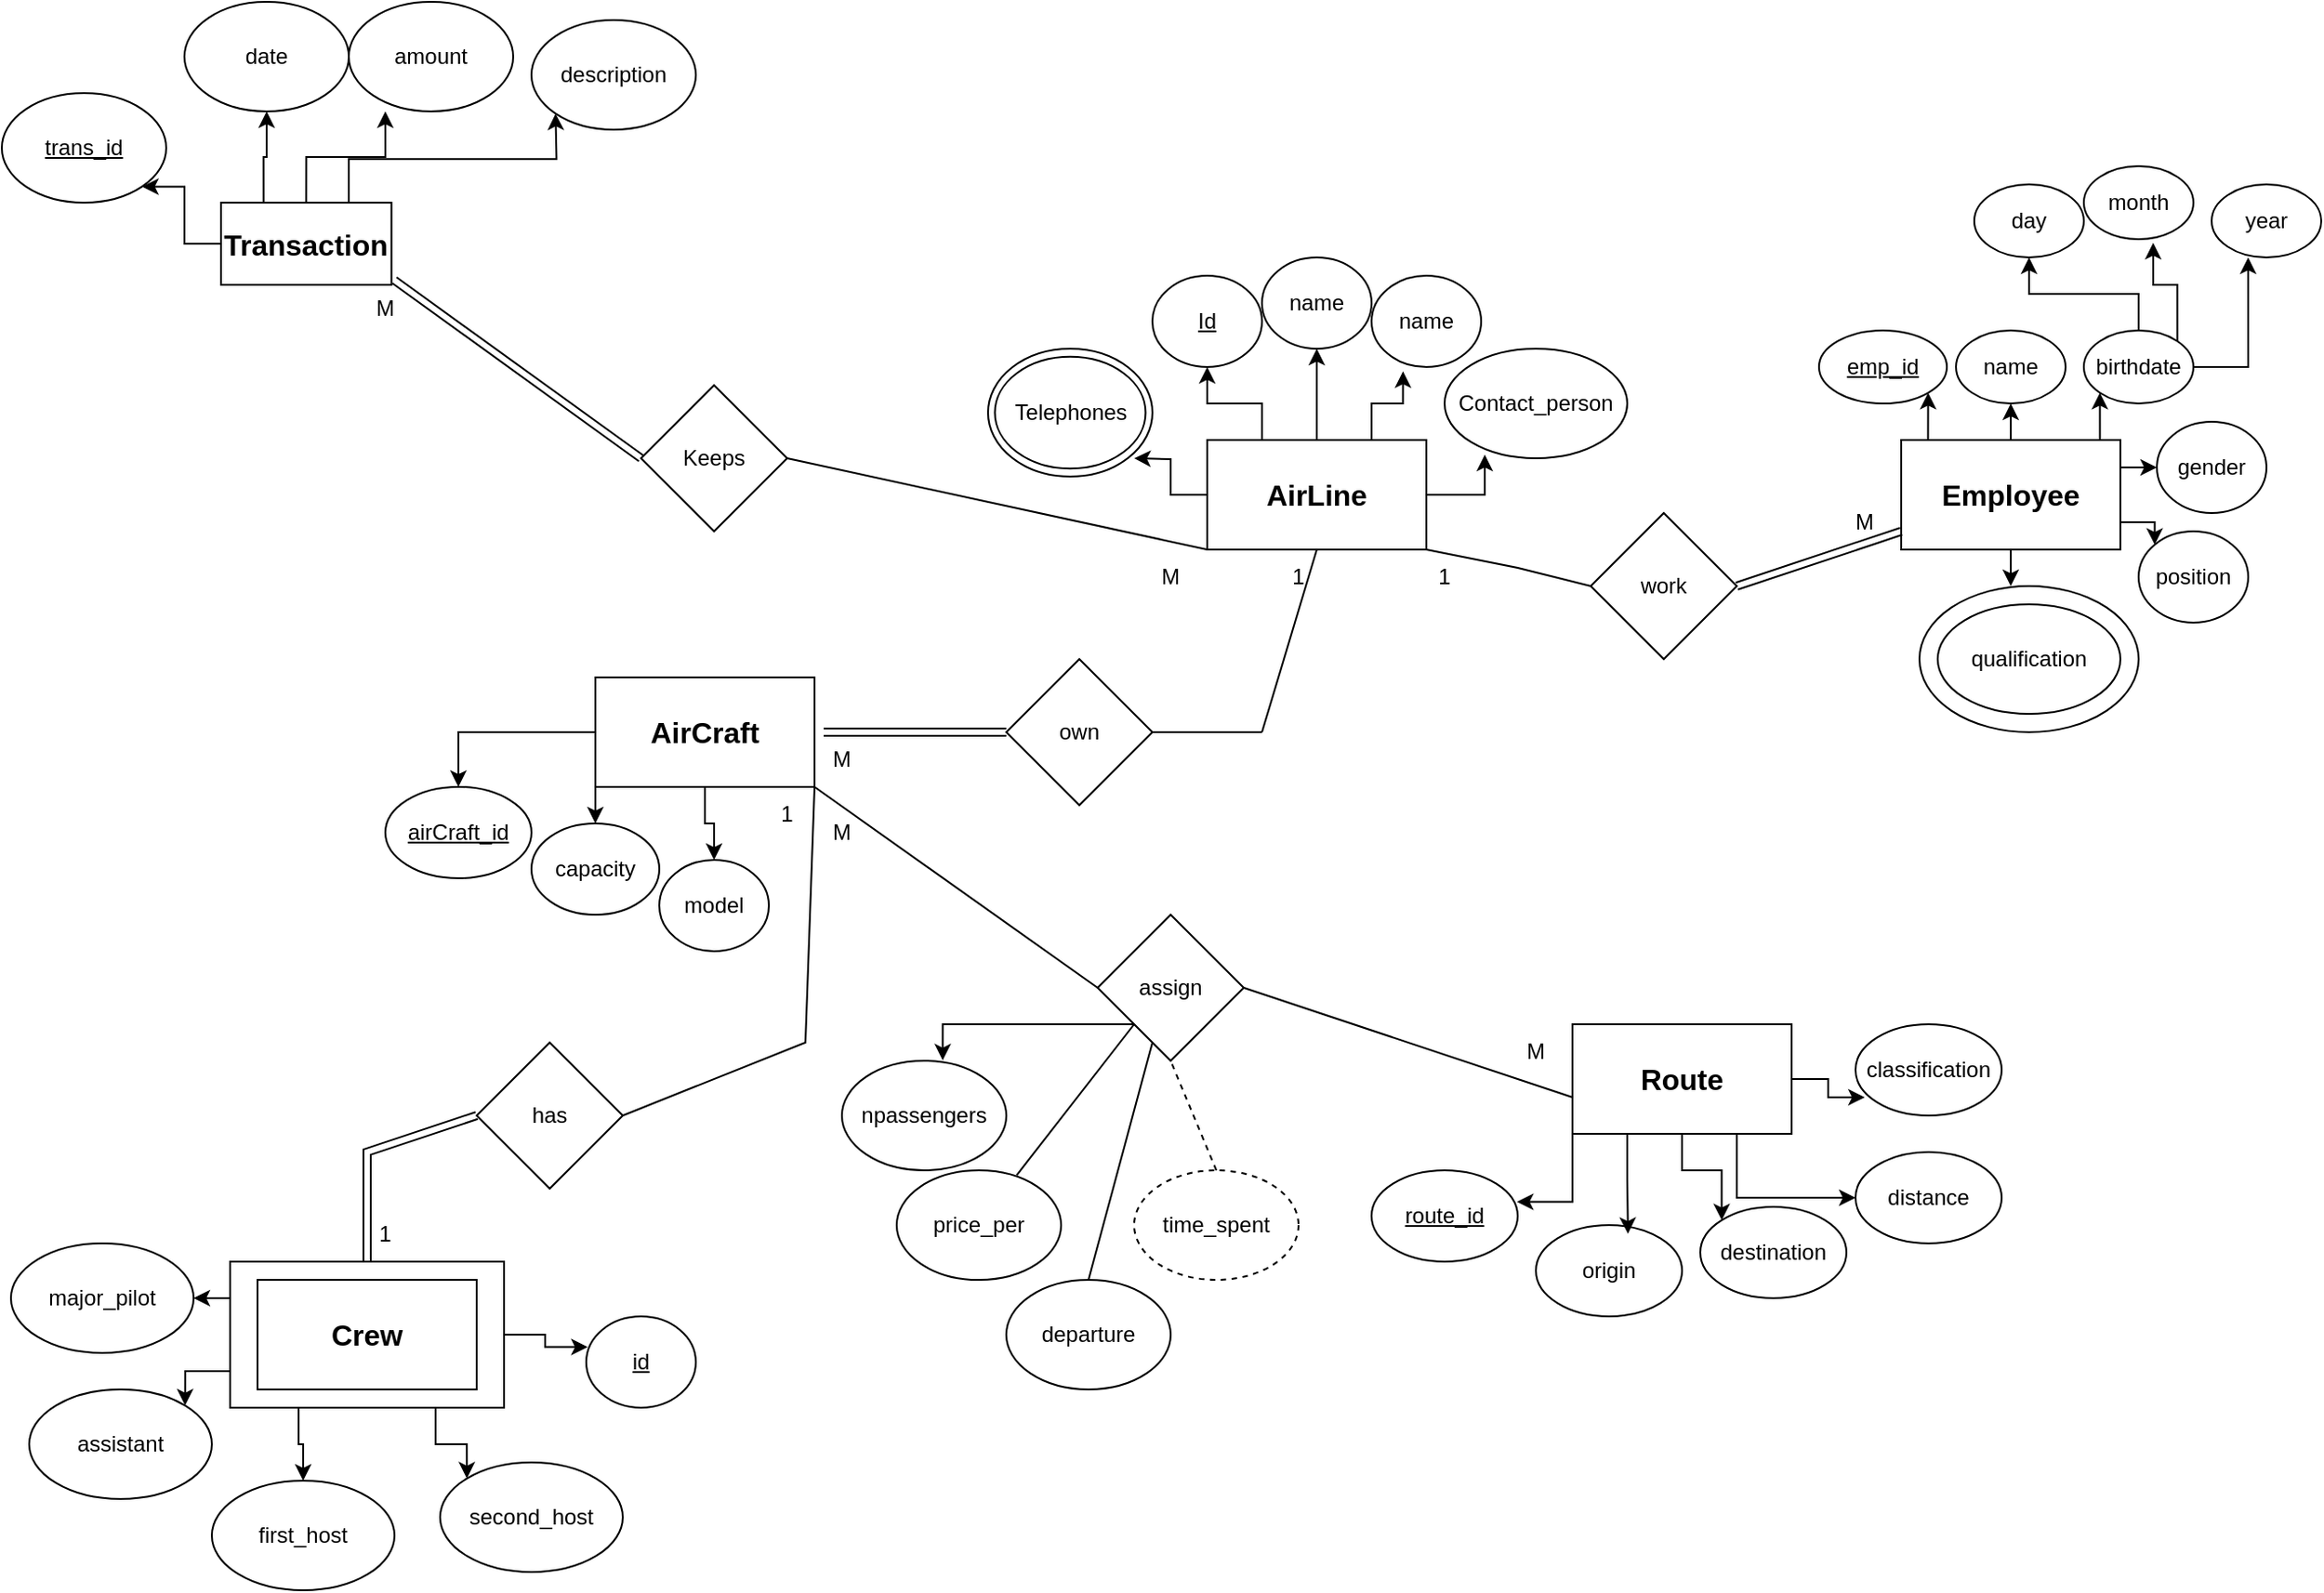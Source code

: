 <mxfile version="26.0.9">
  <diagram id="R2lEEEUBdFMjLlhIrx00" name="Page-1">
    <mxGraphModel dx="1900" dy="621" grid="1" gridSize="10" guides="1" tooltips="1" connect="1" arrows="1" fold="1" page="1" pageScale="1" pageWidth="850" pageHeight="1100" math="0" shadow="0" extFonts="Permanent Marker^https://fonts.googleapis.com/css?family=Permanent+Marker">
      <root>
        <mxCell id="0" />
        <mxCell id="1" parent="0" />
        <mxCell id="nuC29IWZX2QPdDqKEEJh-58" value="" style="group" parent="1" vertex="1" connectable="0">
          <mxGeometry x="-445" y="730" width="150" height="80" as="geometry" />
        </mxCell>
        <mxCell id="nuC29IWZX2QPdDqKEEJh-57" value="" style="rounded=0;whiteSpace=wrap;html=1;" parent="nuC29IWZX2QPdDqKEEJh-58" vertex="1">
          <mxGeometry width="150" height="80" as="geometry" />
        </mxCell>
        <mxCell id="nuC29IWZX2QPdDqKEEJh-56" value="&lt;b style=&quot;font-size: 16px;&quot;&gt;Crew&lt;/b&gt;" style="rounded=0;whiteSpace=wrap;html=1;" parent="nuC29IWZX2QPdDqKEEJh-58" vertex="1">
          <mxGeometry x="15" y="10" width="120" height="60" as="geometry" />
        </mxCell>
        <mxCell id="nuC29IWZX2QPdDqKEEJh-59" value="has" style="rhombus;whiteSpace=wrap;html=1;" parent="1" vertex="1">
          <mxGeometry x="-310" y="610" width="80" height="80" as="geometry" />
        </mxCell>
        <mxCell id="nuC29IWZX2QPdDqKEEJh-60" value="" style="endArrow=none;html=1;rounded=0;entryX=1;entryY=1;entryDx=0;entryDy=0;exitX=1;exitY=0.5;exitDx=0;exitDy=0;" parent="1" source="nuC29IWZX2QPdDqKEEJh-59" target="nuC29IWZX2QPdDqKEEJh-35" edge="1">
          <mxGeometry width="50" height="50" relative="1" as="geometry">
            <mxPoint x="-70" y="610" as="sourcePoint" />
            <mxPoint x="-20" y="560" as="targetPoint" />
            <Array as="points">
              <mxPoint x="-130" y="610" />
            </Array>
          </mxGeometry>
        </mxCell>
        <mxCell id="nuC29IWZX2QPdDqKEEJh-61" value="" style="endArrow=none;html=1;rounded=0;exitX=0.5;exitY=0;exitDx=0;exitDy=0;entryX=0;entryY=0.5;entryDx=0;entryDy=0;shape=link;" parent="1" source="nuC29IWZX2QPdDqKEEJh-57" target="nuC29IWZX2QPdDqKEEJh-59" edge="1">
          <mxGeometry width="50" height="50" relative="1" as="geometry">
            <mxPoint x="-120" y="740" as="sourcePoint" />
            <mxPoint x="-70" y="690" as="targetPoint" />
            <Array as="points">
              <mxPoint x="-370" y="670" />
            </Array>
          </mxGeometry>
        </mxCell>
        <mxCell id="nuC29IWZX2QPdDqKEEJh-62" value="major_pilot" style="ellipse;whiteSpace=wrap;html=1;" parent="1" vertex="1">
          <mxGeometry x="-565" y="720" width="100" height="60" as="geometry" />
        </mxCell>
        <mxCell id="nuC29IWZX2QPdDqKEEJh-63" value="assistant" style="ellipse;whiteSpace=wrap;html=1;" parent="1" vertex="1">
          <mxGeometry x="-555" y="800" width="100" height="60" as="geometry" />
        </mxCell>
        <mxCell id="nuC29IWZX2QPdDqKEEJh-64" value="first_host" style="ellipse;whiteSpace=wrap;html=1;" parent="1" vertex="1">
          <mxGeometry x="-455" y="850" width="100" height="60" as="geometry" />
        </mxCell>
        <mxCell id="nuC29IWZX2QPdDqKEEJh-65" value="second_host" style="ellipse;whiteSpace=wrap;html=1;" parent="1" vertex="1">
          <mxGeometry x="-330" y="840" width="100" height="60" as="geometry" />
        </mxCell>
        <mxCell id="nuC29IWZX2QPdDqKEEJh-71" value="" style="group" parent="1" vertex="1" connectable="0">
          <mxGeometry x="180" y="600" width="345" height="160" as="geometry" />
        </mxCell>
        <mxCell id="nuC29IWZX2QPdDqKEEJh-50" style="edgeStyle=orthogonalEdgeStyle;rounded=0;orthogonalLoop=1;jettySize=auto;html=1;exitX=0.5;exitY=1;exitDx=0;exitDy=0;entryX=0;entryY=0;entryDx=0;entryDy=0;" parent="nuC29IWZX2QPdDqKEEJh-71" source="nuC29IWZX2QPdDqKEEJh-42" target="nuC29IWZX2QPdDqKEEJh-45" edge="1">
          <mxGeometry relative="1" as="geometry" />
        </mxCell>
        <mxCell id="nuC29IWZX2QPdDqKEEJh-51" style="edgeStyle=orthogonalEdgeStyle;rounded=0;orthogonalLoop=1;jettySize=auto;html=1;exitX=0.75;exitY=1;exitDx=0;exitDy=0;entryX=0;entryY=0.5;entryDx=0;entryDy=0;" parent="nuC29IWZX2QPdDqKEEJh-71" source="nuC29IWZX2QPdDqKEEJh-42" target="nuC29IWZX2QPdDqKEEJh-46" edge="1">
          <mxGeometry relative="1" as="geometry" />
        </mxCell>
        <mxCell id="nuC29IWZX2QPdDqKEEJh-42" value="&lt;b style=&quot;font-size: 16px;&quot;&gt;Route&lt;/b&gt;" style="rounded=0;whiteSpace=wrap;html=1;" parent="nuC29IWZX2QPdDqKEEJh-71" vertex="1">
          <mxGeometry x="110" width="120" height="60" as="geometry" />
        </mxCell>
        <mxCell id="nuC29IWZX2QPdDqKEEJh-43" value="&lt;u&gt;route_id&lt;/u&gt;" style="ellipse;whiteSpace=wrap;html=1;" parent="nuC29IWZX2QPdDqKEEJh-71" vertex="1">
          <mxGeometry y="80" width="80" height="50" as="geometry" />
        </mxCell>
        <mxCell id="nuC29IWZX2QPdDqKEEJh-44" value="origin" style="ellipse;whiteSpace=wrap;html=1;" parent="nuC29IWZX2QPdDqKEEJh-71" vertex="1">
          <mxGeometry x="90" y="110" width="80" height="50" as="geometry" />
        </mxCell>
        <mxCell id="nuC29IWZX2QPdDqKEEJh-45" value="destination" style="ellipse;whiteSpace=wrap;html=1;" parent="nuC29IWZX2QPdDqKEEJh-71" vertex="1">
          <mxGeometry x="180" y="100" width="80" height="50" as="geometry" />
        </mxCell>
        <mxCell id="nuC29IWZX2QPdDqKEEJh-46" value="distance" style="ellipse;whiteSpace=wrap;html=1;" parent="nuC29IWZX2QPdDqKEEJh-71" vertex="1">
          <mxGeometry x="265" y="70" width="80" height="50" as="geometry" />
        </mxCell>
        <mxCell id="nuC29IWZX2QPdDqKEEJh-47" value="classification" style="ellipse;whiteSpace=wrap;html=1;" parent="nuC29IWZX2QPdDqKEEJh-71" vertex="1">
          <mxGeometry x="265" width="80" height="50" as="geometry" />
        </mxCell>
        <mxCell id="nuC29IWZX2QPdDqKEEJh-48" style="edgeStyle=orthogonalEdgeStyle;rounded=0;orthogonalLoop=1;jettySize=auto;html=1;exitX=0;exitY=1;exitDx=0;exitDy=0;entryX=0.995;entryY=0.344;entryDx=0;entryDy=0;entryPerimeter=0;" parent="nuC29IWZX2QPdDqKEEJh-71" source="nuC29IWZX2QPdDqKEEJh-42" target="nuC29IWZX2QPdDqKEEJh-43" edge="1">
          <mxGeometry relative="1" as="geometry" />
        </mxCell>
        <mxCell id="nuC29IWZX2QPdDqKEEJh-49" style="edgeStyle=orthogonalEdgeStyle;rounded=0;orthogonalLoop=1;jettySize=auto;html=1;exitX=0.25;exitY=1;exitDx=0;exitDy=0;entryX=0.63;entryY=0.096;entryDx=0;entryDy=0;entryPerimeter=0;" parent="nuC29IWZX2QPdDqKEEJh-71" source="nuC29IWZX2QPdDqKEEJh-42" target="nuC29IWZX2QPdDqKEEJh-44" edge="1">
          <mxGeometry relative="1" as="geometry" />
        </mxCell>
        <mxCell id="nuC29IWZX2QPdDqKEEJh-52" style="edgeStyle=orthogonalEdgeStyle;rounded=0;orthogonalLoop=1;jettySize=auto;html=1;exitX=1;exitY=0.5;exitDx=0;exitDy=0;entryX=0.063;entryY=0.8;entryDx=0;entryDy=0;entryPerimeter=0;" parent="nuC29IWZX2QPdDqKEEJh-71" source="nuC29IWZX2QPdDqKEEJh-42" target="nuC29IWZX2QPdDqKEEJh-47" edge="1">
          <mxGeometry relative="1" as="geometry" />
        </mxCell>
        <mxCell id="nuC29IWZX2QPdDqKEEJh-104" value="M" style="text;html=1;align=center;verticalAlign=middle;whiteSpace=wrap;rounded=0;" parent="nuC29IWZX2QPdDqKEEJh-71" vertex="1">
          <mxGeometry x="60" width="60" height="30" as="geometry" />
        </mxCell>
        <mxCell id="nuC29IWZX2QPdDqKEEJh-72" value="" style="group" parent="1" vertex="1" connectable="0">
          <mxGeometry x="-360" y="410" width="250" height="150" as="geometry" />
        </mxCell>
        <mxCell id="nuC29IWZX2QPdDqKEEJh-39" style="edgeStyle=orthogonalEdgeStyle;rounded=0;orthogonalLoop=1;jettySize=auto;html=1;exitX=0;exitY=0.5;exitDx=0;exitDy=0;entryX=0.5;entryY=0;entryDx=0;entryDy=0;" parent="nuC29IWZX2QPdDqKEEJh-72" source="nuC29IWZX2QPdDqKEEJh-35" target="nuC29IWZX2QPdDqKEEJh-36" edge="1">
          <mxGeometry relative="1" as="geometry" />
        </mxCell>
        <mxCell id="nuC29IWZX2QPdDqKEEJh-40" style="edgeStyle=orthogonalEdgeStyle;rounded=0;orthogonalLoop=1;jettySize=auto;html=1;exitX=0;exitY=1;exitDx=0;exitDy=0;entryX=0.5;entryY=0;entryDx=0;entryDy=0;" parent="nuC29IWZX2QPdDqKEEJh-72" source="nuC29IWZX2QPdDqKEEJh-35" target="nuC29IWZX2QPdDqKEEJh-37" edge="1">
          <mxGeometry relative="1" as="geometry" />
        </mxCell>
        <mxCell id="nuC29IWZX2QPdDqKEEJh-41" style="edgeStyle=orthogonalEdgeStyle;rounded=0;orthogonalLoop=1;jettySize=auto;html=1;exitX=0.5;exitY=1;exitDx=0;exitDy=0;" parent="nuC29IWZX2QPdDqKEEJh-72" source="nuC29IWZX2QPdDqKEEJh-35" target="nuC29IWZX2QPdDqKEEJh-38" edge="1">
          <mxGeometry relative="1" as="geometry" />
        </mxCell>
        <mxCell id="nuC29IWZX2QPdDqKEEJh-35" value="&lt;b style=&quot;font-size: 16px;&quot;&gt;AirCraft&lt;/b&gt;" style="rounded=0;whiteSpace=wrap;html=1;" parent="nuC29IWZX2QPdDqKEEJh-72" vertex="1">
          <mxGeometry x="115" width="120" height="60" as="geometry" />
        </mxCell>
        <mxCell id="nuC29IWZX2QPdDqKEEJh-36" value="&lt;u&gt;airCraft_id&lt;/u&gt;" style="ellipse;whiteSpace=wrap;html=1;" parent="nuC29IWZX2QPdDqKEEJh-72" vertex="1">
          <mxGeometry y="60" width="80" height="50" as="geometry" />
        </mxCell>
        <mxCell id="nuC29IWZX2QPdDqKEEJh-37" value="capacity" style="ellipse;whiteSpace=wrap;html=1;" parent="nuC29IWZX2QPdDqKEEJh-72" vertex="1">
          <mxGeometry x="80" y="80" width="70" height="50" as="geometry" />
        </mxCell>
        <mxCell id="nuC29IWZX2QPdDqKEEJh-38" value="model" style="ellipse;whiteSpace=wrap;html=1;" parent="nuC29IWZX2QPdDqKEEJh-72" vertex="1">
          <mxGeometry x="150" y="100" width="60" height="50" as="geometry" />
        </mxCell>
        <mxCell id="nuC29IWZX2QPdDqKEEJh-122" value="1" style="text;html=1;align=center;verticalAlign=middle;whiteSpace=wrap;rounded=0;" parent="nuC29IWZX2QPdDqKEEJh-72" vertex="1">
          <mxGeometry x="190" y="60" width="60" height="30" as="geometry" />
        </mxCell>
        <mxCell id="nuC29IWZX2QPdDqKEEJh-73" value="" style="group" parent="1" vertex="1" connectable="0">
          <mxGeometry x="-30" y="180" width="350" height="160" as="geometry" />
        </mxCell>
        <mxCell id="nuC29IWZX2QPdDqKEEJh-5" style="edgeStyle=orthogonalEdgeStyle;rounded=0;orthogonalLoop=1;jettySize=auto;html=1;exitX=0.25;exitY=0;exitDx=0;exitDy=0;entryX=0.5;entryY=1;entryDx=0;entryDy=0;" parent="nuC29IWZX2QPdDqKEEJh-73" source="nuC29IWZX2QPdDqKEEJh-1" target="nuC29IWZX2QPdDqKEEJh-2" edge="1">
          <mxGeometry relative="1" as="geometry" />
        </mxCell>
        <mxCell id="nuC29IWZX2QPdDqKEEJh-6" style="edgeStyle=orthogonalEdgeStyle;rounded=0;orthogonalLoop=1;jettySize=auto;html=1;exitX=0.5;exitY=0;exitDx=0;exitDy=0;entryX=0.5;entryY=1;entryDx=0;entryDy=0;" parent="nuC29IWZX2QPdDqKEEJh-73" source="nuC29IWZX2QPdDqKEEJh-1" target="nuC29IWZX2QPdDqKEEJh-3" edge="1">
          <mxGeometry relative="1" as="geometry" />
        </mxCell>
        <mxCell id="nuC29IWZX2QPdDqKEEJh-15" style="edgeStyle=orthogonalEdgeStyle;rounded=0;orthogonalLoop=1;jettySize=auto;html=1;exitX=0;exitY=0.5;exitDx=0;exitDy=0;" parent="nuC29IWZX2QPdDqKEEJh-73" source="nuC29IWZX2QPdDqKEEJh-1" edge="1">
          <mxGeometry relative="1" as="geometry">
            <mxPoint x="80" y="110" as="targetPoint" />
          </mxGeometry>
        </mxCell>
        <mxCell id="nuC29IWZX2QPdDqKEEJh-1" value="&lt;font style=&quot;font-size: 16px;&quot;&gt;&lt;b&gt;AirLine&lt;/b&gt;&lt;/font&gt;" style="rounded=0;whiteSpace=wrap;html=1;" parent="nuC29IWZX2QPdDqKEEJh-73" vertex="1">
          <mxGeometry x="120" y="100" width="120" height="60" as="geometry" />
        </mxCell>
        <mxCell id="nuC29IWZX2QPdDqKEEJh-2" value="&lt;u&gt;Id&lt;/u&gt;" style="ellipse;whiteSpace=wrap;html=1;" parent="nuC29IWZX2QPdDqKEEJh-73" vertex="1">
          <mxGeometry x="90" y="10" width="60" height="50" as="geometry" />
        </mxCell>
        <mxCell id="nuC29IWZX2QPdDqKEEJh-3" value="name" style="ellipse;whiteSpace=wrap;html=1;" parent="nuC29IWZX2QPdDqKEEJh-73" vertex="1">
          <mxGeometry x="150" width="60" height="50" as="geometry" />
        </mxCell>
        <mxCell id="nuC29IWZX2QPdDqKEEJh-4" value="name" style="ellipse;whiteSpace=wrap;html=1;" parent="nuC29IWZX2QPdDqKEEJh-73" vertex="1">
          <mxGeometry x="210" y="10" width="60" height="50" as="geometry" />
        </mxCell>
        <mxCell id="nuC29IWZX2QPdDqKEEJh-7" style="edgeStyle=orthogonalEdgeStyle;rounded=0;orthogonalLoop=1;jettySize=auto;html=1;exitX=0.75;exitY=0;exitDx=0;exitDy=0;entryX=0.287;entryY=1.048;entryDx=0;entryDy=0;entryPerimeter=0;" parent="nuC29IWZX2QPdDqKEEJh-73" source="nuC29IWZX2QPdDqKEEJh-1" target="nuC29IWZX2QPdDqKEEJh-4" edge="1">
          <mxGeometry relative="1" as="geometry" />
        </mxCell>
        <mxCell id="nuC29IWZX2QPdDqKEEJh-10" value="Contact_person" style="ellipse;whiteSpace=wrap;html=1;" parent="nuC29IWZX2QPdDqKEEJh-73" vertex="1">
          <mxGeometry x="250" y="50" width="100" height="60" as="geometry" />
        </mxCell>
        <mxCell id="nuC29IWZX2QPdDqKEEJh-11" style="edgeStyle=orthogonalEdgeStyle;rounded=0;orthogonalLoop=1;jettySize=auto;html=1;exitX=1;exitY=0.5;exitDx=0;exitDy=0;entryX=0.22;entryY=0.967;entryDx=0;entryDy=0;entryPerimeter=0;" parent="nuC29IWZX2QPdDqKEEJh-73" source="nuC29IWZX2QPdDqKEEJh-1" target="nuC29IWZX2QPdDqKEEJh-10" edge="1">
          <mxGeometry relative="1" as="geometry" />
        </mxCell>
        <mxCell id="nuC29IWZX2QPdDqKEEJh-14" value="" style="group" parent="nuC29IWZX2QPdDqKEEJh-73" vertex="1" connectable="0">
          <mxGeometry y="50" width="90" height="70" as="geometry" />
        </mxCell>
        <mxCell id="nuC29IWZX2QPdDqKEEJh-12" value="" style="ellipse;whiteSpace=wrap;html=1;" parent="nuC29IWZX2QPdDqKEEJh-14" vertex="1">
          <mxGeometry width="90" height="70" as="geometry" />
        </mxCell>
        <mxCell id="nuC29IWZX2QPdDqKEEJh-13" value="Telephones" style="ellipse;whiteSpace=wrap;html=1;" parent="nuC29IWZX2QPdDqKEEJh-14" vertex="1">
          <mxGeometry x="3.75" y="4.375" width="82.5" height="61.25" as="geometry" />
        </mxCell>
        <mxCell id="nuC29IWZX2QPdDqKEEJh-74" value="" style="group" parent="1" vertex="1" connectable="0">
          <mxGeometry x="425" y="130" width="275" height="310" as="geometry" />
        </mxCell>
        <mxCell id="nuC29IWZX2QPdDqKEEJh-28" style="edgeStyle=orthogonalEdgeStyle;rounded=0;orthogonalLoop=1;jettySize=auto;html=1;exitX=1;exitY=0.25;exitDx=0;exitDy=0;entryX=0;entryY=0.5;entryDx=0;entryDy=0;" parent="nuC29IWZX2QPdDqKEEJh-74" source="nuC29IWZX2QPdDqKEEJh-9" target="nuC29IWZX2QPdDqKEEJh-25" edge="1">
          <mxGeometry relative="1" as="geometry" />
        </mxCell>
        <mxCell id="nuC29IWZX2QPdDqKEEJh-29" style="edgeStyle=orthogonalEdgeStyle;rounded=0;orthogonalLoop=1;jettySize=auto;html=1;exitX=0.75;exitY=0;exitDx=0;exitDy=0;entryX=0;entryY=1;entryDx=0;entryDy=0;" parent="nuC29IWZX2QPdDqKEEJh-74" source="nuC29IWZX2QPdDqKEEJh-9" target="nuC29IWZX2QPdDqKEEJh-18" edge="1">
          <mxGeometry relative="1" as="geometry" />
        </mxCell>
        <mxCell id="nuC29IWZX2QPdDqKEEJh-30" style="edgeStyle=orthogonalEdgeStyle;rounded=0;orthogonalLoop=1;jettySize=auto;html=1;exitX=0.5;exitY=0;exitDx=0;exitDy=0;entryX=0.5;entryY=1;entryDx=0;entryDy=0;" parent="nuC29IWZX2QPdDqKEEJh-74" source="nuC29IWZX2QPdDqKEEJh-9" target="nuC29IWZX2QPdDqKEEJh-17" edge="1">
          <mxGeometry relative="1" as="geometry" />
        </mxCell>
        <mxCell id="nuC29IWZX2QPdDqKEEJh-31" style="edgeStyle=orthogonalEdgeStyle;rounded=0;orthogonalLoop=1;jettySize=auto;html=1;exitX=0.25;exitY=0;exitDx=0;exitDy=0;entryX=1;entryY=1;entryDx=0;entryDy=0;" parent="nuC29IWZX2QPdDqKEEJh-74" source="nuC29IWZX2QPdDqKEEJh-9" target="nuC29IWZX2QPdDqKEEJh-16" edge="1">
          <mxGeometry relative="1" as="geometry" />
        </mxCell>
        <mxCell id="nuC29IWZX2QPdDqKEEJh-33" style="edgeStyle=orthogonalEdgeStyle;rounded=0;orthogonalLoop=1;jettySize=auto;html=1;exitX=1;exitY=0.75;exitDx=0;exitDy=0;entryX=0;entryY=0;entryDx=0;entryDy=0;" parent="nuC29IWZX2QPdDqKEEJh-74" source="nuC29IWZX2QPdDqKEEJh-9" target="nuC29IWZX2QPdDqKEEJh-26" edge="1">
          <mxGeometry relative="1" as="geometry" />
        </mxCell>
        <mxCell id="nuC29IWZX2QPdDqKEEJh-55" style="edgeStyle=orthogonalEdgeStyle;rounded=0;orthogonalLoop=1;jettySize=auto;html=1;exitX=0.5;exitY=1;exitDx=0;exitDy=0;" parent="nuC29IWZX2QPdDqKEEJh-74" source="nuC29IWZX2QPdDqKEEJh-9" edge="1">
          <mxGeometry relative="1" as="geometry">
            <mxPoint x="105" y="230" as="targetPoint" />
          </mxGeometry>
        </mxCell>
        <mxCell id="nuC29IWZX2QPdDqKEEJh-9" value="&lt;b style=&quot;font-size: 16px;&quot;&gt;Employee&lt;/b&gt;" style="rounded=0;whiteSpace=wrap;html=1;" parent="nuC29IWZX2QPdDqKEEJh-74" vertex="1">
          <mxGeometry x="45" y="150" width="120" height="60" as="geometry" />
        </mxCell>
        <mxCell id="nuC29IWZX2QPdDqKEEJh-16" value="&lt;u&gt;emp_id&lt;/u&gt;" style="ellipse;whiteSpace=wrap;html=1;" parent="nuC29IWZX2QPdDqKEEJh-74" vertex="1">
          <mxGeometry y="90" width="70" height="40" as="geometry" />
        </mxCell>
        <mxCell id="nuC29IWZX2QPdDqKEEJh-17" value="name" style="ellipse;whiteSpace=wrap;html=1;" parent="nuC29IWZX2QPdDqKEEJh-74" vertex="1">
          <mxGeometry x="75" y="90" width="60" height="40" as="geometry" />
        </mxCell>
        <mxCell id="nuC29IWZX2QPdDqKEEJh-22" style="edgeStyle=orthogonalEdgeStyle;rounded=0;orthogonalLoop=1;jettySize=auto;html=1;exitX=0.5;exitY=0;exitDx=0;exitDy=0;" parent="nuC29IWZX2QPdDqKEEJh-74" source="nuC29IWZX2QPdDqKEEJh-18" target="nuC29IWZX2QPdDqKEEJh-19" edge="1">
          <mxGeometry relative="1" as="geometry" />
        </mxCell>
        <mxCell id="nuC29IWZX2QPdDqKEEJh-18" value="birthdate" style="ellipse;whiteSpace=wrap;html=1;" parent="nuC29IWZX2QPdDqKEEJh-74" vertex="1">
          <mxGeometry x="145" y="90" width="60" height="40" as="geometry" />
        </mxCell>
        <mxCell id="nuC29IWZX2QPdDqKEEJh-19" value="day" style="ellipse;whiteSpace=wrap;html=1;" parent="nuC29IWZX2QPdDqKEEJh-74" vertex="1">
          <mxGeometry x="85" y="10" width="60" height="40" as="geometry" />
        </mxCell>
        <mxCell id="nuC29IWZX2QPdDqKEEJh-20" value="month" style="ellipse;whiteSpace=wrap;html=1;" parent="nuC29IWZX2QPdDqKEEJh-74" vertex="1">
          <mxGeometry x="145" width="60" height="40" as="geometry" />
        </mxCell>
        <mxCell id="nuC29IWZX2QPdDqKEEJh-21" value="year" style="ellipse;whiteSpace=wrap;html=1;" parent="nuC29IWZX2QPdDqKEEJh-74" vertex="1">
          <mxGeometry x="215" y="10" width="60" height="40" as="geometry" />
        </mxCell>
        <mxCell id="nuC29IWZX2QPdDqKEEJh-23" style="edgeStyle=orthogonalEdgeStyle;rounded=0;orthogonalLoop=1;jettySize=auto;html=1;exitX=1;exitY=0;exitDx=0;exitDy=0;entryX=0.633;entryY=1.05;entryDx=0;entryDy=0;entryPerimeter=0;" parent="nuC29IWZX2QPdDqKEEJh-74" source="nuC29IWZX2QPdDqKEEJh-18" target="nuC29IWZX2QPdDqKEEJh-20" edge="1">
          <mxGeometry relative="1" as="geometry" />
        </mxCell>
        <mxCell id="nuC29IWZX2QPdDqKEEJh-24" style="edgeStyle=orthogonalEdgeStyle;rounded=0;orthogonalLoop=1;jettySize=auto;html=1;exitX=1;exitY=0.5;exitDx=0;exitDy=0;entryX=0.333;entryY=1;entryDx=0;entryDy=0;entryPerimeter=0;" parent="nuC29IWZX2QPdDqKEEJh-74" source="nuC29IWZX2QPdDqKEEJh-18" target="nuC29IWZX2QPdDqKEEJh-21" edge="1">
          <mxGeometry relative="1" as="geometry" />
        </mxCell>
        <mxCell id="nuC29IWZX2QPdDqKEEJh-25" value="gender" style="ellipse;whiteSpace=wrap;html=1;" parent="nuC29IWZX2QPdDqKEEJh-74" vertex="1">
          <mxGeometry x="185" y="140" width="60" height="50" as="geometry" />
        </mxCell>
        <mxCell id="nuC29IWZX2QPdDqKEEJh-26" value="position" style="ellipse;whiteSpace=wrap;html=1;" parent="nuC29IWZX2QPdDqKEEJh-74" vertex="1">
          <mxGeometry x="175" y="200" width="60" height="50" as="geometry" />
        </mxCell>
        <mxCell id="nuC29IWZX2QPdDqKEEJh-54" value="" style="group" parent="nuC29IWZX2QPdDqKEEJh-74" vertex="1" connectable="0">
          <mxGeometry x="55" y="230" width="120" height="80" as="geometry" />
        </mxCell>
        <mxCell id="nuC29IWZX2QPdDqKEEJh-53" value="" style="ellipse;whiteSpace=wrap;html=1;" parent="nuC29IWZX2QPdDqKEEJh-54" vertex="1">
          <mxGeometry width="120" height="80" as="geometry" />
        </mxCell>
        <mxCell id="nuC29IWZX2QPdDqKEEJh-27" value="qualification" style="ellipse;whiteSpace=wrap;html=1;" parent="nuC29IWZX2QPdDqKEEJh-54" vertex="1">
          <mxGeometry x="10" y="10" width="100" height="60" as="geometry" />
        </mxCell>
        <mxCell id="nuC29IWZX2QPdDqKEEJh-91" value="" style="endArrow=none;html=1;rounded=0;exitX=1;exitY=0.5;exitDx=0;exitDy=0;shape=link;" parent="nuC29IWZX2QPdDqKEEJh-74" source="nuC29IWZX2QPdDqKEEJh-89" edge="1">
          <mxGeometry width="50" height="50" relative="1" as="geometry">
            <mxPoint x="-35" y="200" as="sourcePoint" />
            <mxPoint x="45" y="200" as="targetPoint" />
          </mxGeometry>
        </mxCell>
        <mxCell id="nuC29IWZX2QPdDqKEEJh-93" value="M" style="text;html=1;align=center;verticalAlign=middle;whiteSpace=wrap;rounded=0;" parent="nuC29IWZX2QPdDqKEEJh-74" vertex="1">
          <mxGeometry x="-5" y="180" width="60" height="30" as="geometry" />
        </mxCell>
        <mxCell id="nuC29IWZX2QPdDqKEEJh-85" style="edgeStyle=orthogonalEdgeStyle;rounded=0;orthogonalLoop=1;jettySize=auto;html=1;exitX=0;exitY=0.25;exitDx=0;exitDy=0;entryX=1;entryY=0.5;entryDx=0;entryDy=0;" parent="1" source="nuC29IWZX2QPdDqKEEJh-57" target="nuC29IWZX2QPdDqKEEJh-62" edge="1">
          <mxGeometry relative="1" as="geometry" />
        </mxCell>
        <mxCell id="nuC29IWZX2QPdDqKEEJh-86" style="edgeStyle=orthogonalEdgeStyle;rounded=0;orthogonalLoop=1;jettySize=auto;html=1;exitX=0;exitY=0.75;exitDx=0;exitDy=0;entryX=1;entryY=0;entryDx=0;entryDy=0;" parent="1" source="nuC29IWZX2QPdDqKEEJh-57" target="nuC29IWZX2QPdDqKEEJh-63" edge="1">
          <mxGeometry relative="1" as="geometry" />
        </mxCell>
        <mxCell id="nuC29IWZX2QPdDqKEEJh-87" style="edgeStyle=orthogonalEdgeStyle;rounded=0;orthogonalLoop=1;jettySize=auto;html=1;exitX=0.25;exitY=1;exitDx=0;exitDy=0;entryX=0.5;entryY=0;entryDx=0;entryDy=0;" parent="1" source="nuC29IWZX2QPdDqKEEJh-57" target="nuC29IWZX2QPdDqKEEJh-64" edge="1">
          <mxGeometry relative="1" as="geometry" />
        </mxCell>
        <mxCell id="nuC29IWZX2QPdDqKEEJh-88" style="edgeStyle=orthogonalEdgeStyle;rounded=0;orthogonalLoop=1;jettySize=auto;html=1;exitX=0.75;exitY=1;exitDx=0;exitDy=0;entryX=0;entryY=0;entryDx=0;entryDy=0;" parent="1" source="nuC29IWZX2QPdDqKEEJh-57" target="nuC29IWZX2QPdDqKEEJh-65" edge="1">
          <mxGeometry relative="1" as="geometry" />
        </mxCell>
        <mxCell id="nuC29IWZX2QPdDqKEEJh-89" value="work" style="rhombus;whiteSpace=wrap;html=1;" parent="1" vertex="1">
          <mxGeometry x="300" y="320" width="80" height="80" as="geometry" />
        </mxCell>
        <mxCell id="nuC29IWZX2QPdDqKEEJh-90" value="" style="endArrow=none;html=1;rounded=0;exitX=1;exitY=1;exitDx=0;exitDy=0;entryX=0;entryY=0.5;entryDx=0;entryDy=0;" parent="1" source="nuC29IWZX2QPdDqKEEJh-1" target="nuC29IWZX2QPdDqKEEJh-89" edge="1">
          <mxGeometry width="50" height="50" relative="1" as="geometry">
            <mxPoint x="220" y="370" as="sourcePoint" />
            <mxPoint x="270" y="320" as="targetPoint" />
            <Array as="points">
              <mxPoint x="260" y="350" />
            </Array>
          </mxGeometry>
        </mxCell>
        <mxCell id="nuC29IWZX2QPdDqKEEJh-92" value="1" style="text;html=1;align=center;verticalAlign=middle;whiteSpace=wrap;rounded=0;" parent="1" vertex="1">
          <mxGeometry x="190" y="340" width="60" height="30" as="geometry" />
        </mxCell>
        <mxCell id="nuC29IWZX2QPdDqKEEJh-94" value="own" style="rhombus;whiteSpace=wrap;html=1;" parent="1" vertex="1">
          <mxGeometry x="-20" y="400" width="80" height="80" as="geometry" />
        </mxCell>
        <mxCell id="nuC29IWZX2QPdDqKEEJh-95" value="" style="endArrow=none;html=1;rounded=0;" parent="1" edge="1">
          <mxGeometry width="50" height="50" relative="1" as="geometry">
            <mxPoint x="60" y="440" as="sourcePoint" />
            <mxPoint x="120" y="440" as="targetPoint" />
          </mxGeometry>
        </mxCell>
        <mxCell id="nuC29IWZX2QPdDqKEEJh-96" value="" style="endArrow=none;html=1;rounded=0;" parent="1" edge="1">
          <mxGeometry width="50" height="50" relative="1" as="geometry">
            <mxPoint x="120" y="440" as="sourcePoint" />
            <mxPoint x="150" y="340" as="targetPoint" />
          </mxGeometry>
        </mxCell>
        <mxCell id="nuC29IWZX2QPdDqKEEJh-97" value="" style="endArrow=none;html=1;rounded=0;shape=link;" parent="1" edge="1">
          <mxGeometry width="50" height="50" relative="1" as="geometry">
            <mxPoint x="-120" y="440" as="sourcePoint" />
            <mxPoint x="-20" y="440" as="targetPoint" />
          </mxGeometry>
        </mxCell>
        <mxCell id="nuC29IWZX2QPdDqKEEJh-99" value="M" style="text;html=1;align=center;verticalAlign=middle;whiteSpace=wrap;rounded=0;" parent="1" vertex="1">
          <mxGeometry x="-140" y="440" width="60" height="30" as="geometry" />
        </mxCell>
        <mxCell id="nuC29IWZX2QPdDqKEEJh-100" value="1" style="text;html=1;align=center;verticalAlign=middle;whiteSpace=wrap;rounded=0;" parent="1" vertex="1">
          <mxGeometry x="110" y="340" width="60" height="30" as="geometry" />
        </mxCell>
        <mxCell id="nuC29IWZX2QPdDqKEEJh-101" value="assign" style="rhombus;whiteSpace=wrap;html=1;" parent="1" vertex="1">
          <mxGeometry x="30" y="540" width="80" height="80" as="geometry" />
        </mxCell>
        <mxCell id="nuC29IWZX2QPdDqKEEJh-102" value="" style="endArrow=none;html=1;rounded=0;entryX=0.25;entryY=1;entryDx=0;entryDy=0;exitX=0;exitY=0.5;exitDx=0;exitDy=0;" parent="1" source="nuC29IWZX2QPdDqKEEJh-101" target="nuC29IWZX2QPdDqKEEJh-99" edge="1">
          <mxGeometry width="50" height="50" relative="1" as="geometry">
            <mxPoint x="-90" y="540" as="sourcePoint" />
            <mxPoint x="-40" y="490" as="targetPoint" />
          </mxGeometry>
        </mxCell>
        <mxCell id="nuC29IWZX2QPdDqKEEJh-103" value="" style="endArrow=none;html=1;rounded=0;" parent="1" edge="1">
          <mxGeometry width="50" height="50" relative="1" as="geometry">
            <mxPoint x="110" y="580" as="sourcePoint" />
            <mxPoint x="290" y="640" as="targetPoint" />
          </mxGeometry>
        </mxCell>
        <mxCell id="nuC29IWZX2QPdDqKEEJh-118" value="M" style="text;html=1;align=center;verticalAlign=middle;whiteSpace=wrap;rounded=0;" parent="1" vertex="1">
          <mxGeometry x="-140" y="480" width="60" height="30" as="geometry" />
        </mxCell>
        <mxCell id="nuC29IWZX2QPdDqKEEJh-121" value="1" style="text;html=1;align=center;verticalAlign=middle;whiteSpace=wrap;rounded=0;" parent="1" vertex="1">
          <mxGeometry x="-390" y="700" width="60" height="30" as="geometry" />
        </mxCell>
        <mxCell id="nuC29IWZX2QPdDqKEEJh-123" value="npassengers" style="ellipse;whiteSpace=wrap;html=1;" parent="1" vertex="1">
          <mxGeometry x="-110" y="620" width="90" height="60" as="geometry" />
        </mxCell>
        <mxCell id="nuC29IWZX2QPdDqKEEJh-124" value="price_per" style="ellipse;whiteSpace=wrap;html=1;" parent="1" vertex="1">
          <mxGeometry x="-80" y="680" width="90" height="60" as="geometry" />
        </mxCell>
        <mxCell id="nuC29IWZX2QPdDqKEEJh-125" value="departure" style="ellipse;whiteSpace=wrap;html=1;" parent="1" vertex="1">
          <mxGeometry x="-20" y="740" width="90" height="60" as="geometry" />
        </mxCell>
        <mxCell id="nuC29IWZX2QPdDqKEEJh-126" value="time_spent" style="ellipse;whiteSpace=wrap;html=1;dashed=1;" parent="1" vertex="1">
          <mxGeometry x="50" y="680" width="90" height="60" as="geometry" />
        </mxCell>
        <mxCell id="nuC29IWZX2QPdDqKEEJh-127" style="edgeStyle=orthogonalEdgeStyle;rounded=0;orthogonalLoop=1;jettySize=auto;html=1;exitX=0;exitY=1;exitDx=0;exitDy=0;entryX=0.613;entryY=-0.004;entryDx=0;entryDy=0;entryPerimeter=0;" parent="1" source="nuC29IWZX2QPdDqKEEJh-101" target="nuC29IWZX2QPdDqKEEJh-123" edge="1">
          <mxGeometry relative="1" as="geometry" />
        </mxCell>
        <mxCell id="nuC29IWZX2QPdDqKEEJh-130" value="" style="endArrow=none;html=1;rounded=0;exitX=0.73;exitY=0.044;exitDx=0;exitDy=0;exitPerimeter=0;" parent="1" source="nuC29IWZX2QPdDqKEEJh-124" edge="1">
          <mxGeometry width="50" height="50" relative="1" as="geometry">
            <mxPoint y="650" as="sourcePoint" />
            <mxPoint x="50" y="600" as="targetPoint" />
          </mxGeometry>
        </mxCell>
        <mxCell id="nuC29IWZX2QPdDqKEEJh-131" value="" style="endArrow=none;html=1;rounded=0;exitX=0.5;exitY=0;exitDx=0;exitDy=0;" parent="1" source="nuC29IWZX2QPdDqKEEJh-125" edge="1">
          <mxGeometry width="50" height="50" relative="1" as="geometry">
            <mxPoint x="10" y="660" as="sourcePoint" />
            <mxPoint x="60" y="610" as="targetPoint" />
          </mxGeometry>
        </mxCell>
        <mxCell id="nuC29IWZX2QPdDqKEEJh-132" value="" style="endArrow=none;html=1;rounded=0;exitX=0.5;exitY=0;exitDx=0;exitDy=0;dashed=1;" parent="1" source="nuC29IWZX2QPdDqKEEJh-126" edge="1">
          <mxGeometry width="50" height="50" relative="1" as="geometry">
            <mxPoint x="20" y="670" as="sourcePoint" />
            <mxPoint x="70" y="620" as="targetPoint" />
          </mxGeometry>
        </mxCell>
        <mxCell id="nuC29IWZX2QPdDqKEEJh-139" value="Keeps" style="rhombus;whiteSpace=wrap;html=1;" parent="1" vertex="1">
          <mxGeometry x="-220" y="250" width="80" height="80" as="geometry" />
        </mxCell>
        <mxCell id="nuC29IWZX2QPdDqKEEJh-142" value="" style="endArrow=none;html=1;rounded=0;entryX=0;entryY=1;entryDx=0;entryDy=0;" parent="1" target="nuC29IWZX2QPdDqKEEJh-1" edge="1">
          <mxGeometry width="50" height="50" relative="1" as="geometry">
            <mxPoint x="-140" y="290" as="sourcePoint" />
            <mxPoint x="-90" y="240" as="targetPoint" />
          </mxGeometry>
        </mxCell>
        <mxCell id="nuC29IWZX2QPdDqKEEJh-144" value="M" style="text;html=1;align=center;verticalAlign=middle;whiteSpace=wrap;rounded=0;" parent="1" vertex="1">
          <mxGeometry x="40" y="340" width="60" height="30" as="geometry" />
        </mxCell>
        <mxCell id="nuC29IWZX2QPdDqKEEJh-143" value="M" style="text;html=1;align=center;verticalAlign=middle;whiteSpace=wrap;rounded=0;" parent="1" vertex="1">
          <mxGeometry x="-390" y="192.5" width="60" height="30" as="geometry" />
        </mxCell>
        <mxCell id="nuC29IWZX2QPdDqKEEJh-151" value="" style="group" parent="1" vertex="1" connectable="0">
          <mxGeometry x="-570" y="40" width="380" height="155" as="geometry" />
        </mxCell>
        <mxCell id="nuC29IWZX2QPdDqKEEJh-77" value="description" style="ellipse;whiteSpace=wrap;html=1;" parent="nuC29IWZX2QPdDqKEEJh-151" vertex="1">
          <mxGeometry x="290" y="10" width="90" height="60" as="geometry" />
        </mxCell>
        <mxCell id="nuC29IWZX2QPdDqKEEJh-75" value="&lt;u&gt;trans_id&lt;/u&gt;" style="ellipse;whiteSpace=wrap;html=1;" parent="nuC29IWZX2QPdDqKEEJh-151" vertex="1">
          <mxGeometry y="50" width="90" height="60" as="geometry" />
        </mxCell>
        <mxCell id="nuC29IWZX2QPdDqKEEJh-76" value="date" style="ellipse;whiteSpace=wrap;html=1;" parent="nuC29IWZX2QPdDqKEEJh-151" vertex="1">
          <mxGeometry x="100" width="90" height="60" as="geometry" />
        </mxCell>
        <mxCell id="nuC29IWZX2QPdDqKEEJh-78" value="amount" style="ellipse;whiteSpace=wrap;html=1;" parent="nuC29IWZX2QPdDqKEEJh-151" vertex="1">
          <mxGeometry x="190" width="90" height="60" as="geometry" />
        </mxCell>
        <mxCell id="nuC29IWZX2QPdDqKEEJh-136" style="edgeStyle=orthogonalEdgeStyle;rounded=0;orthogonalLoop=1;jettySize=auto;html=1;exitX=0.75;exitY=0;exitDx=0;exitDy=0;entryX=0;entryY=1;entryDx=0;entryDy=0;" parent="nuC29IWZX2QPdDqKEEJh-151" source="nuC29IWZX2QPdDqKEEJh-70" edge="1">
          <mxGeometry relative="1" as="geometry">
            <mxPoint x="303.18" y="61.213" as="targetPoint" />
          </mxGeometry>
        </mxCell>
        <mxCell id="nuC29IWZX2QPdDqKEEJh-70" value="&lt;b style=&quot;font-size: 16px;&quot;&gt;Transaction&lt;/b&gt;" style="rounded=0;whiteSpace=wrap;html=1;" parent="nuC29IWZX2QPdDqKEEJh-151" vertex="1">
          <mxGeometry x="119.998" y="110" width="93.333" height="45" as="geometry" />
        </mxCell>
        <mxCell id="nuC29IWZX2QPdDqKEEJh-133" style="edgeStyle=orthogonalEdgeStyle;rounded=0;orthogonalLoop=1;jettySize=auto;html=1;exitX=0;exitY=0.5;exitDx=0;exitDy=0;entryX=1;entryY=1;entryDx=0;entryDy=0;" parent="nuC29IWZX2QPdDqKEEJh-151" source="nuC29IWZX2QPdDqKEEJh-70" target="nuC29IWZX2QPdDqKEEJh-75" edge="1">
          <mxGeometry relative="1" as="geometry" />
        </mxCell>
        <mxCell id="nuC29IWZX2QPdDqKEEJh-134" style="edgeStyle=orthogonalEdgeStyle;rounded=0;orthogonalLoop=1;jettySize=auto;html=1;exitX=0.25;exitY=0;exitDx=0;exitDy=0;entryX=0.5;entryY=1;entryDx=0;entryDy=0;" parent="nuC29IWZX2QPdDqKEEJh-151" source="nuC29IWZX2QPdDqKEEJh-70" target="nuC29IWZX2QPdDqKEEJh-76" edge="1">
          <mxGeometry relative="1" as="geometry" />
        </mxCell>
        <mxCell id="nuC29IWZX2QPdDqKEEJh-135" style="edgeStyle=orthogonalEdgeStyle;rounded=0;orthogonalLoop=1;jettySize=auto;html=1;exitX=0.5;exitY=0;exitDx=0;exitDy=0;entryX=0.222;entryY=1;entryDx=0;entryDy=0;entryPerimeter=0;" parent="nuC29IWZX2QPdDqKEEJh-151" source="nuC29IWZX2QPdDqKEEJh-70" target="nuC29IWZX2QPdDqKEEJh-78" edge="1">
          <mxGeometry relative="1" as="geometry" />
        </mxCell>
        <mxCell id="nuC29IWZX2QPdDqKEEJh-152" value="" style="endArrow=none;html=1;rounded=0;exitX=0;exitY=0.5;exitDx=0;exitDy=0;shape=link;" parent="1" source="nuC29IWZX2QPdDqKEEJh-139" edge="1">
          <mxGeometry width="50" height="50" relative="1" as="geometry">
            <mxPoint x="-375" y="252.5" as="sourcePoint" />
            <mxPoint x="-355" y="192.5" as="targetPoint" />
          </mxGeometry>
        </mxCell>
        <mxCell id="_BD3ab2tnN7TJyOIHiG8-1" value="&lt;u&gt;id&lt;/u&gt;" style="ellipse;whiteSpace=wrap;html=1;" vertex="1" parent="1">
          <mxGeometry x="-250" y="760" width="60" height="50" as="geometry" />
        </mxCell>
        <mxCell id="_BD3ab2tnN7TJyOIHiG8-2" style="edgeStyle=orthogonalEdgeStyle;rounded=0;orthogonalLoop=1;jettySize=auto;html=1;exitX=1;exitY=0.5;exitDx=0;exitDy=0;entryX=0.013;entryY=0.336;entryDx=0;entryDy=0;entryPerimeter=0;" edge="1" parent="1" source="nuC29IWZX2QPdDqKEEJh-57" target="_BD3ab2tnN7TJyOIHiG8-1">
          <mxGeometry relative="1" as="geometry" />
        </mxCell>
      </root>
    </mxGraphModel>
  </diagram>
</mxfile>
